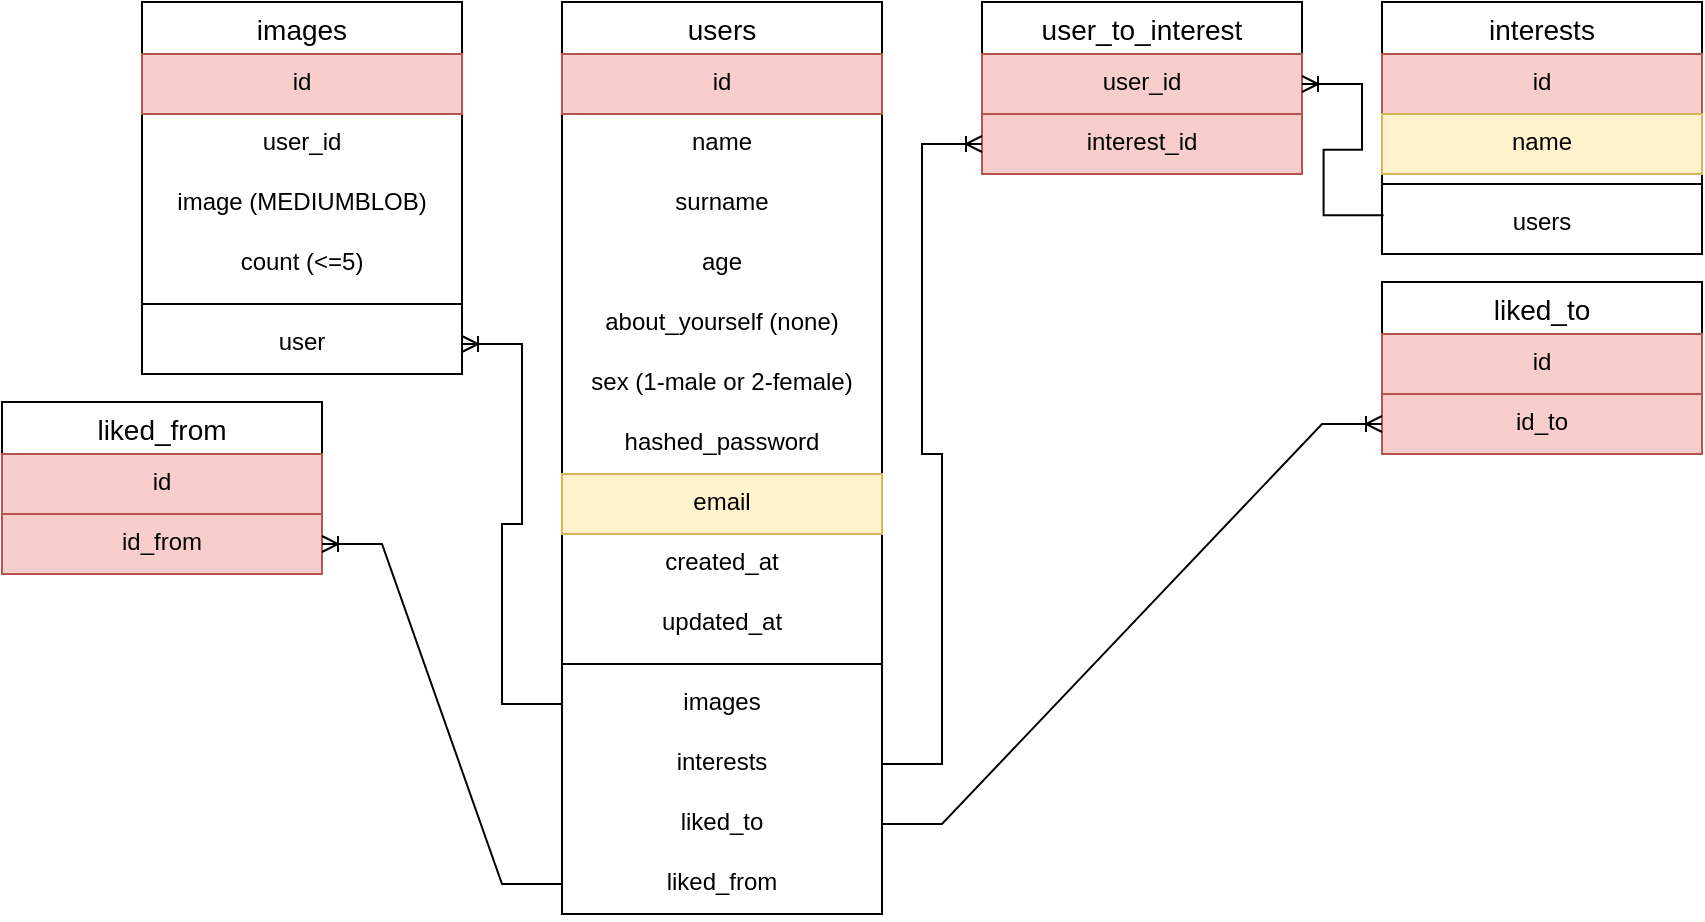 <mxfile version="17.4.0" type="github">
  <diagram id="C5RBs43oDa-KdzZeNtuy" name="Page-1">
    <mxGraphModel dx="1038" dy="567" grid="1" gridSize="10" guides="1" tooltips="1" connect="1" arrows="1" fold="1" page="1" pageScale="1" pageWidth="10000" pageHeight="10000" math="0" shadow="0">
      <root>
        <mxCell id="WIyWlLk6GJQsqaUBKTNV-0" />
        <mxCell id="WIyWlLk6GJQsqaUBKTNV-1" parent="WIyWlLk6GJQsqaUBKTNV-0" />
        <mxCell id="HBUXMjYGUIqkysH5JftK-0" value="users" style="swimlane;fontStyle=0;childLayout=stackLayout;horizontal=1;startSize=26;horizontalStack=0;resizeParent=1;resizeParentMax=0;resizeLast=0;collapsible=1;marginBottom=0;align=center;fontSize=14;" parent="WIyWlLk6GJQsqaUBKTNV-1" vertex="1">
          <mxGeometry x="3220" y="1970" width="160" height="456" as="geometry" />
        </mxCell>
        <mxCell id="HBUXMjYGUIqkysH5JftK-1" value="id" style="text;strokeColor=#b85450;fillColor=#f8cecc;spacingLeft=4;spacingRight=4;overflow=hidden;rotatable=0;points=[[0,0.5],[1,0.5]];portConstraint=eastwest;fontSize=12;align=center;" parent="HBUXMjYGUIqkysH5JftK-0" vertex="1">
          <mxGeometry y="26" width="160" height="30" as="geometry" />
        </mxCell>
        <mxCell id="HBUXMjYGUIqkysH5JftK-2" value="name" style="text;strokeColor=none;fillColor=none;spacingLeft=4;spacingRight=4;overflow=hidden;rotatable=0;points=[[0,0.5],[1,0.5]];portConstraint=eastwest;fontSize=12;align=center;" parent="HBUXMjYGUIqkysH5JftK-0" vertex="1">
          <mxGeometry y="56" width="160" height="30" as="geometry" />
        </mxCell>
        <mxCell id="HBUXMjYGUIqkysH5JftK-3" value="surname" style="text;spacingLeft=4;spacingRight=4;overflow=hidden;rotatable=0;points=[[0,0.5],[1,0.5]];portConstraint=eastwest;fontSize=12;align=center;" parent="HBUXMjYGUIqkysH5JftK-0" vertex="1">
          <mxGeometry y="86" width="160" height="30" as="geometry" />
        </mxCell>
        <mxCell id="HBUXMjYGUIqkysH5JftK-4" value="age" style="text;spacingLeft=4;spacingRight=4;overflow=hidden;rotatable=0;points=[[0,0.5],[1,0.5]];portConstraint=eastwest;fontSize=12;align=center;" parent="HBUXMjYGUIqkysH5JftK-0" vertex="1">
          <mxGeometry y="116" width="160" height="30" as="geometry" />
        </mxCell>
        <mxCell id="HBUXMjYGUIqkysH5JftK-5" value="about_yourself (none)" style="text;spacingLeft=4;spacingRight=4;overflow=hidden;rotatable=0;points=[[0,0.5],[1,0.5]];portConstraint=eastwest;fontSize=12;align=center;" parent="HBUXMjYGUIqkysH5JftK-0" vertex="1">
          <mxGeometry y="146" width="160" height="30" as="geometry" />
        </mxCell>
        <mxCell id="HBUXMjYGUIqkysH5JftK-6" value="sex (1-male or 2-female)" style="text;spacingLeft=4;spacingRight=4;overflow=hidden;rotatable=0;points=[[0,0.5],[1,0.5]];portConstraint=eastwest;fontSize=12;align=center;" parent="HBUXMjYGUIqkysH5JftK-0" vertex="1">
          <mxGeometry y="176" width="160" height="30" as="geometry" />
        </mxCell>
        <mxCell id="HBUXMjYGUIqkysH5JftK-7" value="hashed_password" style="text;spacingLeft=4;spacingRight=4;overflow=hidden;rotatable=0;points=[[0,0.5],[1,0.5]];portConstraint=eastwest;fontSize=12;align=center;" parent="HBUXMjYGUIqkysH5JftK-0" vertex="1">
          <mxGeometry y="206" width="160" height="30" as="geometry" />
        </mxCell>
        <mxCell id="HBUXMjYGUIqkysH5JftK-8" value="email" style="text;spacingLeft=4;spacingRight=4;overflow=hidden;rotatable=0;points=[[0,0.5],[1,0.5]];portConstraint=eastwest;fontSize=12;align=center;fillColor=#fff2cc;strokeColor=#d6b656;" parent="HBUXMjYGUIqkysH5JftK-0" vertex="1">
          <mxGeometry y="236" width="160" height="30" as="geometry" />
        </mxCell>
        <mxCell id="HBUXMjYGUIqkysH5JftK-9" value="created_at" style="text;spacingLeft=4;spacingRight=4;overflow=hidden;rotatable=0;points=[[0,0.5],[1,0.5]];portConstraint=eastwest;fontSize=12;align=center;" parent="HBUXMjYGUIqkysH5JftK-0" vertex="1">
          <mxGeometry y="266" width="160" height="30" as="geometry" />
        </mxCell>
        <mxCell id="HBUXMjYGUIqkysH5JftK-10" value="updated_at" style="text;spacingLeft=4;spacingRight=4;overflow=hidden;rotatable=0;points=[[0,0.5],[1,0.5]];portConstraint=eastwest;fontSize=12;align=center;" parent="HBUXMjYGUIqkysH5JftK-0" vertex="1">
          <mxGeometry y="296" width="160" height="30" as="geometry" />
        </mxCell>
        <mxCell id="HBUXMjYGUIqkysH5JftK-26" value="" style="line;strokeWidth=1;rotatable=0;dashed=0;labelPosition=right;align=left;verticalAlign=middle;spacingTop=0;spacingLeft=6;points=[];portConstraint=eastwest;" parent="HBUXMjYGUIqkysH5JftK-0" vertex="1">
          <mxGeometry y="326" width="160" height="10" as="geometry" />
        </mxCell>
        <mxCell id="HBUXMjYGUIqkysH5JftK-18" value="images" style="text;spacingLeft=4;spacingRight=4;overflow=hidden;rotatable=0;points=[[0,0.5],[1,0.5]];portConstraint=eastwest;fontSize=12;align=center;" parent="HBUXMjYGUIqkysH5JftK-0" vertex="1">
          <mxGeometry y="336" width="160" height="30" as="geometry" />
        </mxCell>
        <mxCell id="HBUXMjYGUIqkysH5JftK-19" value="interests" style="text;spacingLeft=4;spacingRight=4;overflow=hidden;rotatable=0;points=[[0,0.5],[1,0.5]];portConstraint=eastwest;fontSize=12;align=center;" parent="HBUXMjYGUIqkysH5JftK-0" vertex="1">
          <mxGeometry y="366" width="160" height="30" as="geometry" />
        </mxCell>
        <mxCell id="gC5wUnCvrI4-A47Rhf3c-1" value="liked_to" style="text;spacingLeft=4;spacingRight=4;overflow=hidden;rotatable=0;points=[[0,0.5],[1,0.5]];portConstraint=eastwest;fontSize=12;align=center;" vertex="1" parent="HBUXMjYGUIqkysH5JftK-0">
          <mxGeometry y="396" width="160" height="30" as="geometry" />
        </mxCell>
        <mxCell id="gC5wUnCvrI4-A47Rhf3c-2" value="liked_from" style="text;spacingLeft=4;spacingRight=4;overflow=hidden;rotatable=0;points=[[0,0.5],[1,0.5]];portConstraint=eastwest;fontSize=12;align=center;" vertex="1" parent="HBUXMjYGUIqkysH5JftK-0">
          <mxGeometry y="426" width="160" height="30" as="geometry" />
        </mxCell>
        <mxCell id="HBUXMjYGUIqkysH5JftK-20" value="interests" style="swimlane;fontStyle=0;childLayout=stackLayout;horizontal=1;startSize=26;horizontalStack=0;resizeParent=1;resizeParentMax=0;resizeLast=0;collapsible=1;marginBottom=0;align=center;fontSize=14;" parent="WIyWlLk6GJQsqaUBKTNV-1" vertex="1">
          <mxGeometry x="3630" y="1970" width="160" height="126" as="geometry" />
        </mxCell>
        <mxCell id="HBUXMjYGUIqkysH5JftK-21" value="id" style="text;strokeColor=#b85450;fillColor=#f8cecc;spacingLeft=4;spacingRight=4;overflow=hidden;rotatable=0;points=[[0,0.5],[1,0.5]];portConstraint=eastwest;fontSize=12;align=center;" parent="HBUXMjYGUIqkysH5JftK-20" vertex="1">
          <mxGeometry y="26" width="160" height="30" as="geometry" />
        </mxCell>
        <mxCell id="HBUXMjYGUIqkysH5JftK-22" value="name" style="text;strokeColor=#d6b656;fillColor=#fff2cc;spacingLeft=4;spacingRight=4;overflow=hidden;rotatable=0;points=[[0,0.5],[1,0.5]];portConstraint=eastwest;fontSize=12;align=center;" parent="HBUXMjYGUIqkysH5JftK-20" vertex="1">
          <mxGeometry y="56" width="160" height="30" as="geometry" />
        </mxCell>
        <mxCell id="HBUXMjYGUIqkysH5JftK-27" value="" style="line;strokeWidth=1;rotatable=0;dashed=0;labelPosition=right;align=left;verticalAlign=middle;spacingTop=0;spacingLeft=6;points=[];portConstraint=eastwest;" parent="HBUXMjYGUIqkysH5JftK-20" vertex="1">
          <mxGeometry y="86" width="160" height="10" as="geometry" />
        </mxCell>
        <mxCell id="HBUXMjYGUIqkysH5JftK-23" value="users" style="text;strokeColor=none;fillColor=none;spacingLeft=4;spacingRight=4;overflow=hidden;rotatable=0;points=[[0,0.5],[1,0.5]];portConstraint=eastwest;fontSize=12;align=center;" parent="HBUXMjYGUIqkysH5JftK-20" vertex="1">
          <mxGeometry y="96" width="160" height="30" as="geometry" />
        </mxCell>
        <mxCell id="HBUXMjYGUIqkysH5JftK-28" value="user_to_interest" style="swimlane;fontStyle=0;childLayout=stackLayout;horizontal=1;startSize=26;horizontalStack=0;resizeParent=1;resizeParentMax=0;resizeLast=0;collapsible=1;marginBottom=0;align=center;fontSize=14;" parent="WIyWlLk6GJQsqaUBKTNV-1" vertex="1">
          <mxGeometry x="3430" y="1970" width="160" height="86" as="geometry" />
        </mxCell>
        <mxCell id="HBUXMjYGUIqkysH5JftK-29" value="user_id" style="text;strokeColor=#b85450;fillColor=#f8cecc;spacingLeft=4;spacingRight=4;overflow=hidden;rotatable=0;points=[[0,0.5],[1,0.5]];portConstraint=eastwest;fontSize=12;align=center;" parent="HBUXMjYGUIqkysH5JftK-28" vertex="1">
          <mxGeometry y="26" width="160" height="30" as="geometry" />
        </mxCell>
        <mxCell id="HBUXMjYGUIqkysH5JftK-30" value="interest_id" style="text;strokeColor=#b85450;fillColor=#f8cecc;spacingLeft=4;spacingRight=4;overflow=hidden;rotatable=0;points=[[0,0.5],[1,0.5]];portConstraint=eastwest;fontSize=12;align=center;" parent="HBUXMjYGUIqkysH5JftK-28" vertex="1">
          <mxGeometry y="56" width="160" height="30" as="geometry" />
        </mxCell>
        <mxCell id="HBUXMjYGUIqkysH5JftK-32" value="" style="edgeStyle=entityRelationEdgeStyle;fontSize=12;html=1;endArrow=ERoneToMany;rounded=0;exitX=0.005;exitY=0.355;exitDx=0;exitDy=0;exitPerimeter=0;entryX=1;entryY=0.5;entryDx=0;entryDy=0;" parent="WIyWlLk6GJQsqaUBKTNV-1" source="HBUXMjYGUIqkysH5JftK-23" target="HBUXMjYGUIqkysH5JftK-29" edge="1">
          <mxGeometry width="100" height="100" relative="1" as="geometry">
            <mxPoint x="3590" y="2260" as="sourcePoint" />
            <mxPoint x="3690" y="2160" as="targetPoint" />
          </mxGeometry>
        </mxCell>
        <mxCell id="HBUXMjYGUIqkysH5JftK-33" value="" style="edgeStyle=entityRelationEdgeStyle;fontSize=12;html=1;endArrow=ERoneToMany;rounded=0;exitX=1;exitY=0.5;exitDx=0;exitDy=0;entryX=0;entryY=0.5;entryDx=0;entryDy=0;" parent="WIyWlLk6GJQsqaUBKTNV-1" source="HBUXMjYGUIqkysH5JftK-19" target="HBUXMjYGUIqkysH5JftK-30" edge="1">
          <mxGeometry width="100" height="100" relative="1" as="geometry">
            <mxPoint x="3859.52" y="2016.98" as="sourcePoint" />
            <mxPoint x="3540" y="2340" as="targetPoint" />
          </mxGeometry>
        </mxCell>
        <mxCell id="HBUXMjYGUIqkysH5JftK-34" value="images" style="swimlane;fontStyle=0;childLayout=stackLayout;horizontal=1;startSize=26;horizontalStack=0;resizeParent=1;resizeParentMax=0;resizeLast=0;collapsible=1;marginBottom=0;align=center;fontSize=14;" parent="WIyWlLk6GJQsqaUBKTNV-1" vertex="1">
          <mxGeometry x="3010" y="1970" width="160" height="186" as="geometry" />
        </mxCell>
        <mxCell id="HBUXMjYGUIqkysH5JftK-35" value="id" style="text;strokeColor=#b85450;fillColor=#f8cecc;spacingLeft=4;spacingRight=4;overflow=hidden;rotatable=0;points=[[0,0.5],[1,0.5]];portConstraint=eastwest;fontSize=12;align=center;" parent="HBUXMjYGUIqkysH5JftK-34" vertex="1">
          <mxGeometry y="26" width="160" height="30" as="geometry" />
        </mxCell>
        <mxCell id="HBUXMjYGUIqkysH5JftK-36" value="user_id" style="text;strokeColor=none;fillColor=none;spacingLeft=4;spacingRight=4;overflow=hidden;rotatable=0;points=[[0,0.5],[1,0.5]];portConstraint=eastwest;fontSize=12;align=center;" parent="HBUXMjYGUIqkysH5JftK-34" vertex="1">
          <mxGeometry y="56" width="160" height="30" as="geometry" />
        </mxCell>
        <mxCell id="HBUXMjYGUIqkysH5JftK-37" value="image (MEDIUMBLOB)" style="text;strokeColor=none;fillColor=none;spacingLeft=4;spacingRight=4;overflow=hidden;rotatable=0;points=[[0,0.5],[1,0.5]];portConstraint=eastwest;fontSize=12;align=center;" parent="HBUXMjYGUIqkysH5JftK-34" vertex="1">
          <mxGeometry y="86" width="160" height="30" as="geometry" />
        </mxCell>
        <mxCell id="HBUXMjYGUIqkysH5JftK-38" value="count (&lt;=5)" style="text;strokeColor=none;fillColor=none;spacingLeft=4;spacingRight=4;overflow=hidden;rotatable=0;points=[[0,0.5],[1,0.5]];portConstraint=eastwest;fontSize=12;align=center;" parent="HBUXMjYGUIqkysH5JftK-34" vertex="1">
          <mxGeometry y="116" width="160" height="30" as="geometry" />
        </mxCell>
        <mxCell id="HBUXMjYGUIqkysH5JftK-40" value="" style="line;strokeWidth=1;rotatable=0;dashed=0;labelPosition=right;align=left;verticalAlign=middle;spacingTop=0;spacingLeft=6;points=[];portConstraint=eastwest;" parent="HBUXMjYGUIqkysH5JftK-34" vertex="1">
          <mxGeometry y="146" width="160" height="10" as="geometry" />
        </mxCell>
        <mxCell id="HBUXMjYGUIqkysH5JftK-39" value="user" style="text;strokeColor=none;fillColor=none;spacingLeft=4;spacingRight=4;overflow=hidden;rotatable=0;points=[[0,0.5],[1,0.5]];portConstraint=eastwest;fontSize=12;align=center;" parent="HBUXMjYGUIqkysH5JftK-34" vertex="1">
          <mxGeometry y="156" width="160" height="30" as="geometry" />
        </mxCell>
        <mxCell id="HBUXMjYGUIqkysH5JftK-41" value="" style="edgeStyle=entityRelationEdgeStyle;fontSize=12;html=1;endArrow=ERoneToMany;rounded=0;entryX=1;entryY=0.5;entryDx=0;entryDy=0;exitX=0;exitY=0.5;exitDx=0;exitDy=0;" parent="WIyWlLk6GJQsqaUBKTNV-1" source="HBUXMjYGUIqkysH5JftK-18" target="HBUXMjYGUIqkysH5JftK-39" edge="1">
          <mxGeometry width="100" height="100" relative="1" as="geometry">
            <mxPoint x="3100" y="2380" as="sourcePoint" />
            <mxPoint x="3200" y="2280" as="targetPoint" />
          </mxGeometry>
        </mxCell>
        <mxCell id="gC5wUnCvrI4-A47Rhf3c-3" value="liked_to" style="swimlane;fontStyle=0;childLayout=stackLayout;horizontal=1;startSize=26;horizontalStack=0;resizeParent=1;resizeParentMax=0;resizeLast=0;collapsible=1;marginBottom=0;align=center;fontSize=14;" vertex="1" parent="WIyWlLk6GJQsqaUBKTNV-1">
          <mxGeometry x="3630" y="2110" width="160" height="86" as="geometry" />
        </mxCell>
        <mxCell id="gC5wUnCvrI4-A47Rhf3c-4" value="id" style="text;strokeColor=#b85450;fillColor=#f8cecc;spacingLeft=4;spacingRight=4;overflow=hidden;rotatable=0;points=[[0,0.5],[1,0.5]];portConstraint=eastwest;fontSize=12;align=center;" vertex="1" parent="gC5wUnCvrI4-A47Rhf3c-3">
          <mxGeometry y="26" width="160" height="30" as="geometry" />
        </mxCell>
        <mxCell id="gC5wUnCvrI4-A47Rhf3c-5" value="id_to" style="text;strokeColor=#b85450;fillColor=#f8cecc;spacingLeft=4;spacingRight=4;overflow=hidden;rotatable=0;points=[[0,0.5],[1,0.5]];portConstraint=eastwest;fontSize=12;align=center;" vertex="1" parent="gC5wUnCvrI4-A47Rhf3c-3">
          <mxGeometry y="56" width="160" height="30" as="geometry" />
        </mxCell>
        <mxCell id="gC5wUnCvrI4-A47Rhf3c-6" value="" style="edgeStyle=entityRelationEdgeStyle;fontSize=12;html=1;endArrow=ERoneToMany;rounded=0;exitX=1;exitY=0.5;exitDx=0;exitDy=0;entryX=0;entryY=0.5;entryDx=0;entryDy=0;" edge="1" parent="WIyWlLk6GJQsqaUBKTNV-1" source="gC5wUnCvrI4-A47Rhf3c-1" target="gC5wUnCvrI4-A47Rhf3c-5">
          <mxGeometry width="100" height="100" relative="1" as="geometry">
            <mxPoint x="3390" y="2361" as="sourcePoint" />
            <mxPoint x="3490" y="2230" as="targetPoint" />
          </mxGeometry>
        </mxCell>
        <mxCell id="gC5wUnCvrI4-A47Rhf3c-7" value="liked_from" style="swimlane;fontStyle=0;childLayout=stackLayout;horizontal=1;startSize=26;horizontalStack=0;resizeParent=1;resizeParentMax=0;resizeLast=0;collapsible=1;marginBottom=0;align=center;fontSize=14;" vertex="1" parent="WIyWlLk6GJQsqaUBKTNV-1">
          <mxGeometry x="2940" y="2170" width="160" height="86" as="geometry" />
        </mxCell>
        <mxCell id="gC5wUnCvrI4-A47Rhf3c-8" value="id" style="text;strokeColor=#b85450;fillColor=#f8cecc;spacingLeft=4;spacingRight=4;overflow=hidden;rotatable=0;points=[[0,0.5],[1,0.5]];portConstraint=eastwest;fontSize=12;align=center;" vertex="1" parent="gC5wUnCvrI4-A47Rhf3c-7">
          <mxGeometry y="26" width="160" height="30" as="geometry" />
        </mxCell>
        <mxCell id="gC5wUnCvrI4-A47Rhf3c-9" value="id_from" style="text;strokeColor=#b85450;fillColor=#f8cecc;spacingLeft=4;spacingRight=4;overflow=hidden;rotatable=0;points=[[0,0.5],[1,0.5]];portConstraint=eastwest;fontSize=12;align=center;" vertex="1" parent="gC5wUnCvrI4-A47Rhf3c-7">
          <mxGeometry y="56" width="160" height="30" as="geometry" />
        </mxCell>
        <mxCell id="gC5wUnCvrI4-A47Rhf3c-10" value="" style="edgeStyle=entityRelationEdgeStyle;fontSize=12;html=1;endArrow=ERoneToMany;rounded=0;exitX=0;exitY=0.5;exitDx=0;exitDy=0;entryX=1;entryY=0.5;entryDx=0;entryDy=0;" edge="1" parent="WIyWlLk6GJQsqaUBKTNV-1" source="gC5wUnCvrI4-A47Rhf3c-2" target="gC5wUnCvrI4-A47Rhf3c-9">
          <mxGeometry width="100" height="100" relative="1" as="geometry">
            <mxPoint x="3390" y="2391" as="sourcePoint" />
            <mxPoint x="3470" y="2431" as="targetPoint" />
          </mxGeometry>
        </mxCell>
      </root>
    </mxGraphModel>
  </diagram>
</mxfile>
